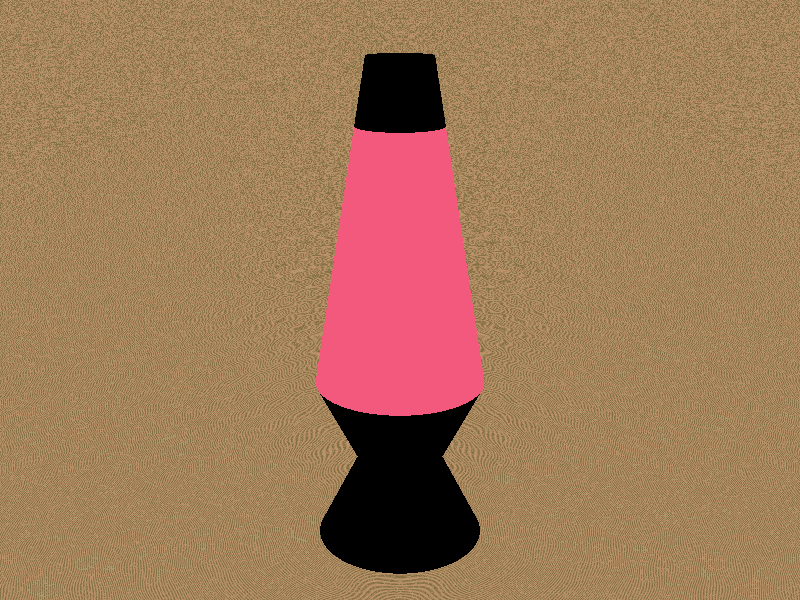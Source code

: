 #include "colors.inc"
#include "glass.inc"
#include "golds.inc"
#include "metals.inc"
#include "stones.inc"
#include "woods.inc"

camera { 
  sky <0,0,1>
  direction <-1,0,0>
  right <-4/3,0,0>
  location <15,15,13>
  look_at <0,0,6>
  angle 45
}

global_settings { ambient_light White }

light_source { <6,0,5> color White}
light_source { <-6,0,5> color White}
light_source { <0,6,5> color White} 
light_source { <0,-6,5> color White}                                        
light_source { <6,0,10> color White}
light_source { <-6,0,10> color White}
light_source { <0,6,10> color White}
light_source { <0,-6,10> color White}  
light_source { <-15,-15,0> color White} 

background {color White}

cone { <0,0,0>, 2, <0,0,2>, 1 finish {F_MetalE}}  
difference{
cone { <0,0,2>, 1, <0,0,4>, 2 finish {F_MetalE}}
sphere { <0,0,4>, 0.75 texture {T_Ruby_Glass}}
}
cone { <0,0,10>, 1, <0,0,11.5>, 0.75 finish {F_MetalE}}

union{   
cone { <0,0,4>, 2, <0,0,10>, 1 texture {T_Ruby_Glass}}
sphere { <0,0,6>, 1 texture {T_Copper_2B}} 
cone { <0,0,4>, 1, <0,0,4.5>, 0.5 texture {T_Copper_2B}}                       
cone { <0,0,6>, 1, <0,0,5.25>, 0.5 texture {T_Copper_2B}}
cone { <0,0,4>, 0.75, <0,0,5>, 0.5 texture {T_Copper_2B}}
cone { <0,0,5.5>, 0.75, <0,0,4.75>, 0.5 texture {T_Copper_2B}}
}                                                                               

plane { <0,0,-1>, 0.0001 texture {T_Wood8}}